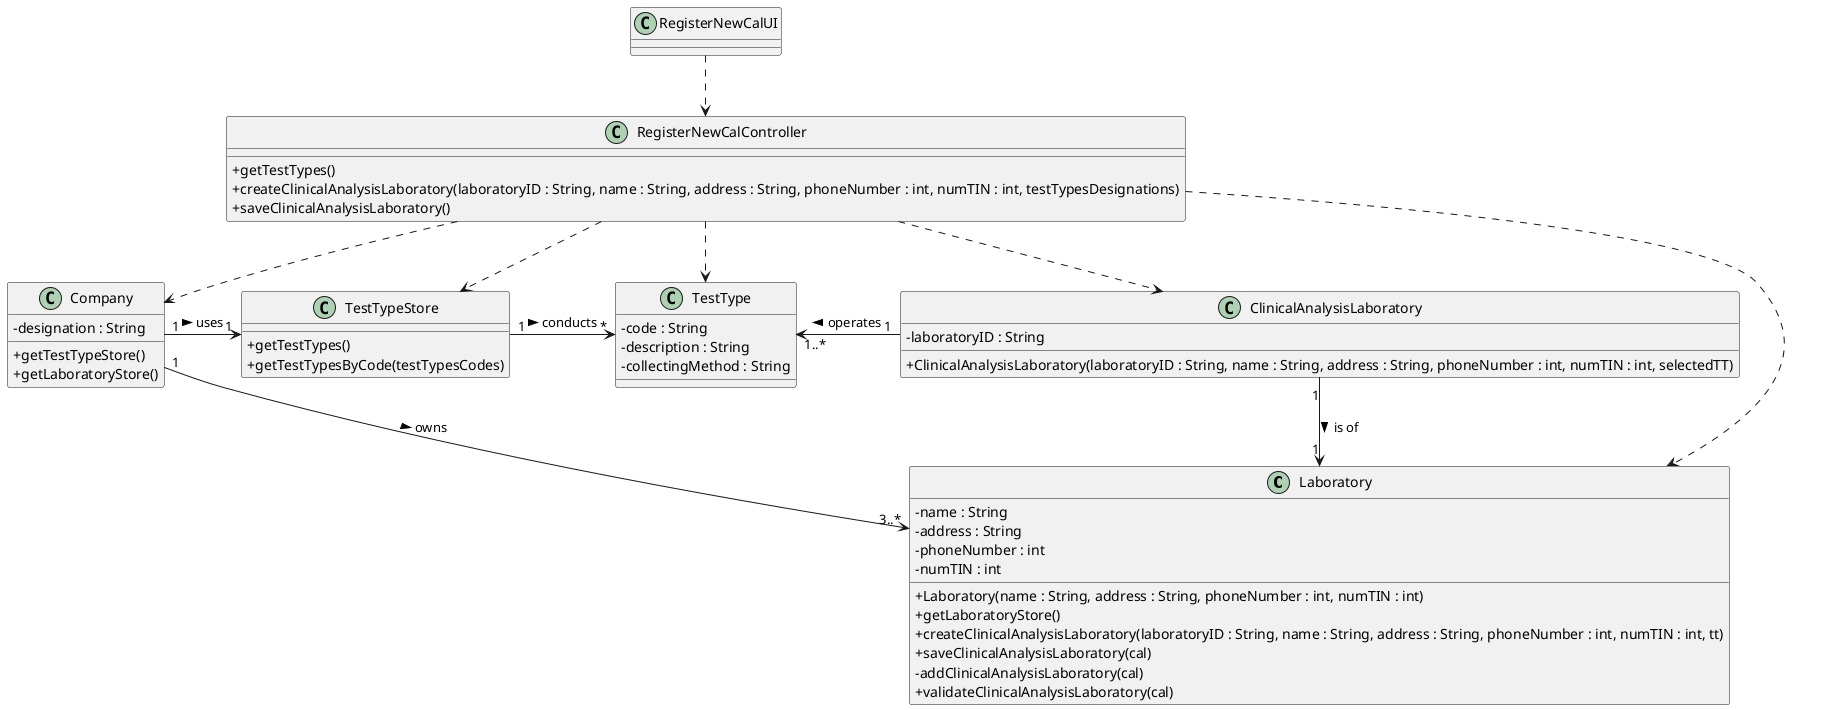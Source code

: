 @startuml
skinparam classAttributeIconSize 0

/'
class App {
+{static} getInstance() : App
+getCurrentSession() : UserSession
}
'/
/'
class UserSession {
+isLoggedInWithRole() : boolean
}
'/

class Laboratory {
-name : String
-address : String
-phoneNumber : int
-numTIN : int
+Laboratory(name : String, address : String, phoneNumber : int, numTIN : int)
+getLaboratoryStore()
+createClinicalAnalysisLaboratory(laboratoryID : String, name : String, address : String, phoneNumber : int, numTIN : int, tt)
+saveClinicalAnalysisLaboratory(cal)
-addClinicalAnalysisLaboratory(cal)
+validateClinicalAnalysisLaboratory(cal)
}

class ClinicalAnalysisLaboratory {
-laboratoryID : String
+ClinicalAnalysisLaboratory(laboratoryID : String, name : String, address : String, phoneNumber : int, numTIN : int, selectedTT)
}

class TestType {
- code : String
- description : String
- collectingMethod : String
}

class Company {
-designation : String
+getTestTypeStore()
+getLaboratoryStore()
/'+getTestTypes()
+getTestTypesByDesignation(selectedTestTypes)'/
}

class TestTypeStore {
+getTestTypes()
+getTestTypesByCode(testTypesCodes)
}

/'
class LaboratoryStore {
+createClinicalAnalysisLaboratory(laboratoryID : String, name : String, address : String, phoneNumber : int, numTIN : int, tt)
+saveClinicalAnalysisLaboratory(cal)
-addClinicalAnalysisLaboratory(cal)
+validateClinicalAnalysisLaboratory(cal)
}'/

class RegisterNewCalController {
+getTestTypes()
+createClinicalAnalysisLaboratory(laboratoryID : String, name : String, address : String, phoneNumber : int, numTIN : int, testTypesDesignations)
+saveClinicalAnalysisLaboratory()
}

class RegisterNewCalUI {}

RegisterNewCalUI ..> RegisterNewCalController
RegisterNewCalController ..> Laboratory
RegisterNewCalController ..> TestType
RegisterNewCalController ..> ClinicalAnalysisLaboratory
RegisterNewCalController ..> Company
RegisterNewCalController ..> TestTypeStore
/'RegisterNewCalController ..> App
RegisterNewCalController ..> UserSession'/



Company "1" -> "1" TestTypeStore : uses >
TestTypeStore "1" -> "*" TestType : conducts >
/'VERIFICAR MULTIPLICIDADE LINHA ABAIXO'/
ClinicalAnalysisLaboratory "1" --> "1" Laboratory : is of >
/'Laboratory "1" --> "1" LaboratoryStore : uses >'/
Company "1" --> "3..*" Laboratory : owns >
ClinicalAnalysisLaboratory "1" -> "1..*" TestType : operates >

/'TestTypeStore -[hidden]-> LaboratoryStore'/

TestType -[hidden]down-> ClinicalAnalysisLaboratory



/'Laboratory <|-- ClinicalAnalysisLaboratory'/





@enduml